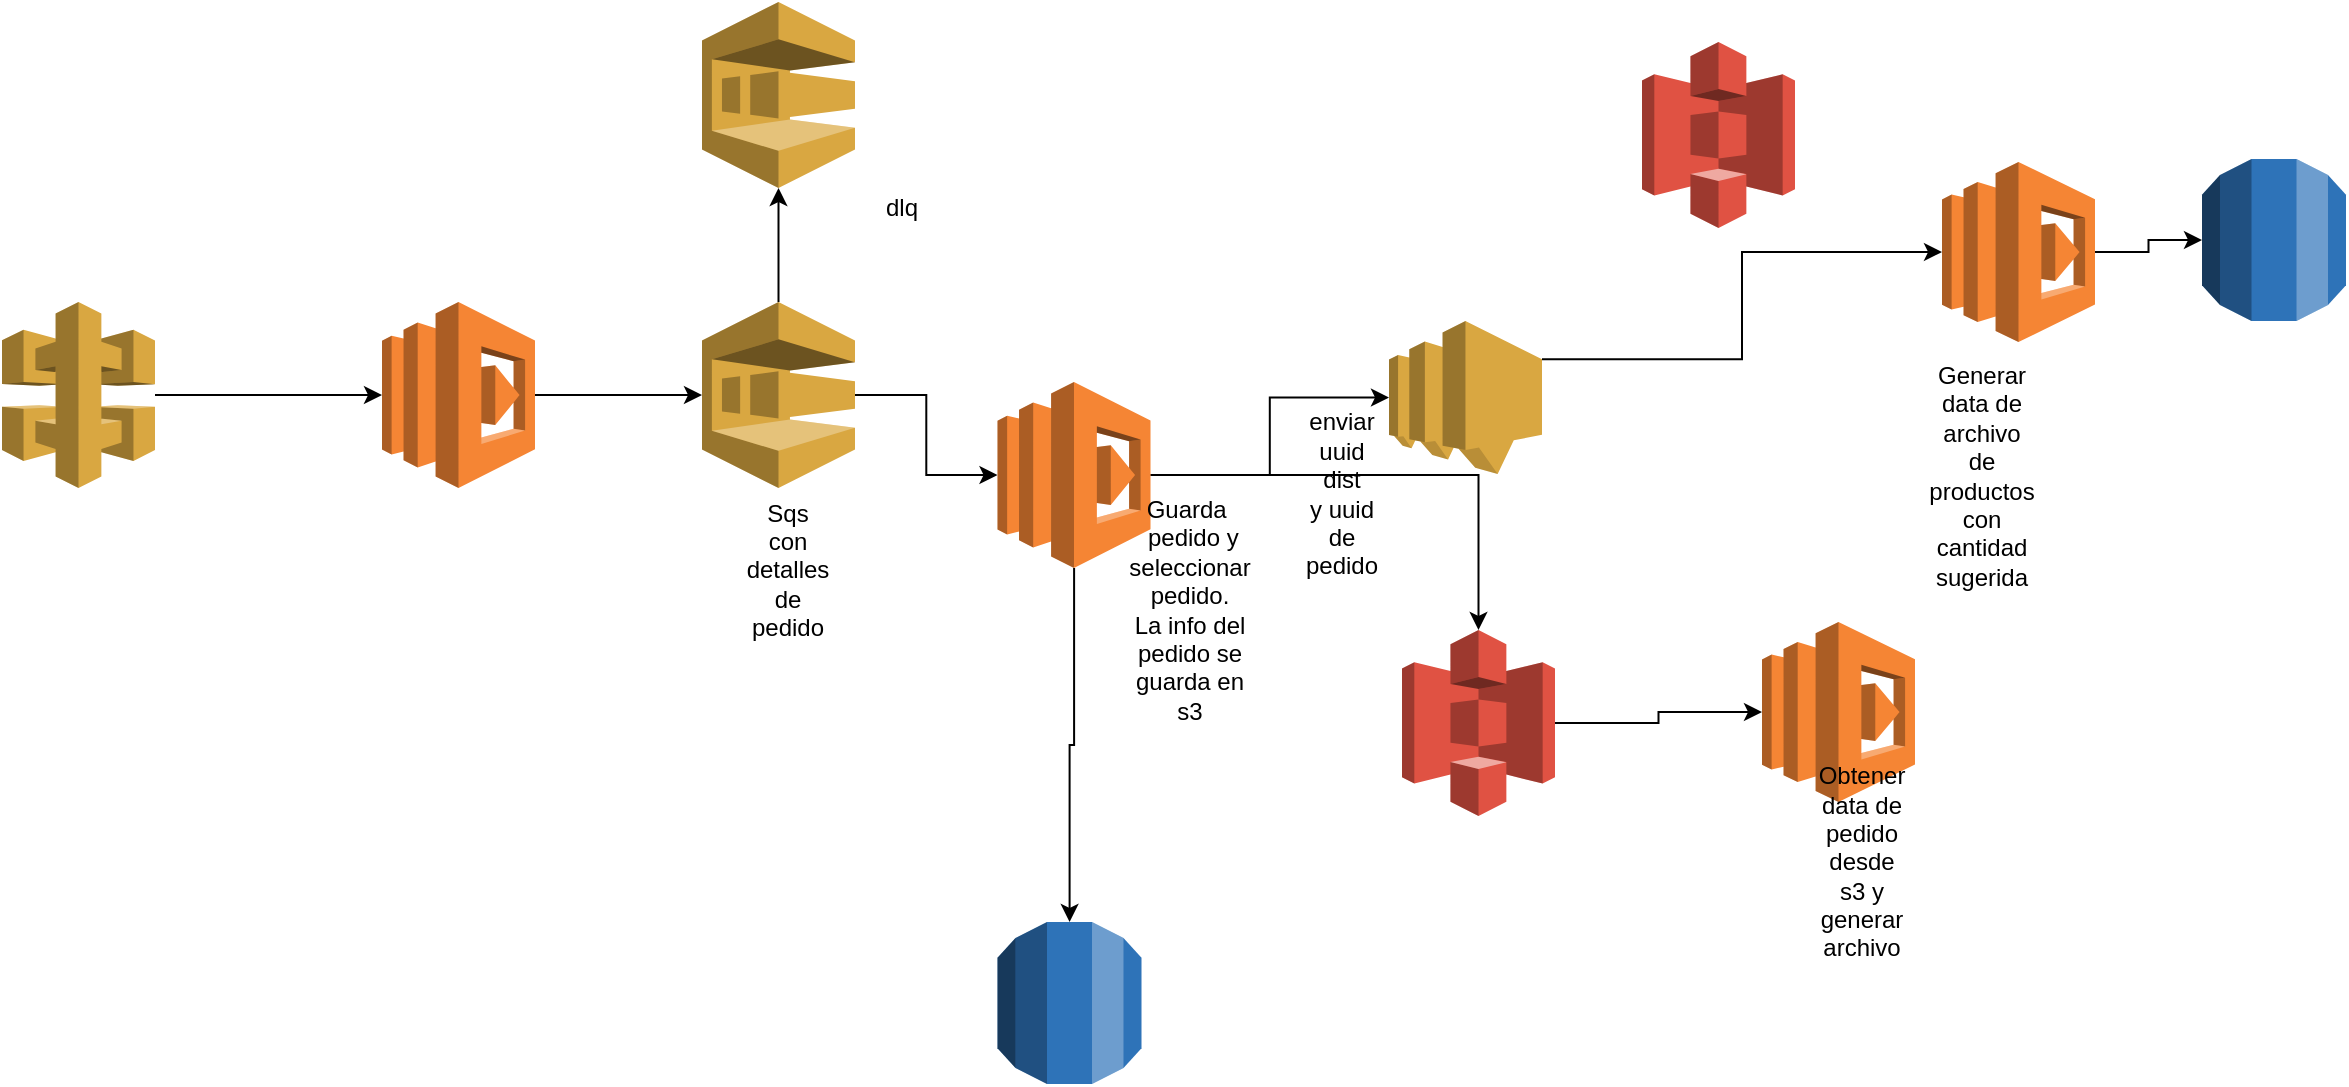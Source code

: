 <mxfile version="14.2.9" type="github">
  <diagram id="r_hhS5hyFo-DhM1qwHpe" name="Page-1">
    <mxGraphModel dx="746" dy="1292" grid="1" gridSize="10" guides="1" tooltips="1" connect="1" arrows="1" fold="1" page="1" pageScale="1" pageWidth="1400" pageHeight="850" math="0" shadow="0">
      <root>
        <mxCell id="0" />
        <mxCell id="1" parent="0" />
        <mxCell id="Ov6ocZPifTRl0TMpJtIu-7" value="" style="edgeStyle=orthogonalEdgeStyle;rounded=0;orthogonalLoop=1;jettySize=auto;html=1;" parent="1" source="Ov6ocZPifTRl0TMpJtIu-2" target="Ov6ocZPifTRl0TMpJtIu-4" edge="1">
          <mxGeometry relative="1" as="geometry" />
        </mxCell>
        <mxCell id="Ov6ocZPifTRl0TMpJtIu-2" value="" style="outlineConnect=0;dashed=0;verticalLabelPosition=bottom;verticalAlign=top;align=center;html=1;shape=mxgraph.aws3.lambda;fillColor=#F58534;gradientColor=none;" parent="1" vertex="1">
          <mxGeometry x="260" y="-670" width="76.5" height="93" as="geometry" />
        </mxCell>
        <mxCell id="Ov6ocZPifTRl0TMpJtIu-3" value="" style="outlineConnect=0;dashed=0;verticalLabelPosition=bottom;verticalAlign=top;align=center;html=1;shape=mxgraph.aws3.rds;fillColor=#2E73B8;gradientColor=none;" parent="1" vertex="1">
          <mxGeometry x="567.75" y="-360" width="72" height="81" as="geometry" />
        </mxCell>
        <mxCell id="Ov6ocZPifTRl0TMpJtIu-10" value="" style="edgeStyle=orthogonalEdgeStyle;rounded=0;orthogonalLoop=1;jettySize=auto;html=1;" parent="1" source="Ov6ocZPifTRl0TMpJtIu-4" target="Ov6ocZPifTRl0TMpJtIu-9" edge="1">
          <mxGeometry relative="1" as="geometry" />
        </mxCell>
        <mxCell id="Ov6ocZPifTRl0TMpJtIu-37" value="" style="edgeStyle=orthogonalEdgeStyle;rounded=0;orthogonalLoop=1;jettySize=auto;html=1;" parent="1" source="Ov6ocZPifTRl0TMpJtIu-4" target="Ov6ocZPifTRl0TMpJtIu-36" edge="1">
          <mxGeometry relative="1" as="geometry" />
        </mxCell>
        <mxCell id="Ov6ocZPifTRl0TMpJtIu-4" value="" style="outlineConnect=0;dashed=0;verticalLabelPosition=bottom;verticalAlign=top;align=center;html=1;shape=mxgraph.aws3.sqs;fillColor=#D9A741;gradientColor=none;" parent="1" vertex="1">
          <mxGeometry x="420" y="-670" width="76.5" height="93" as="geometry" />
        </mxCell>
        <mxCell id="Ov6ocZPifTRl0TMpJtIu-6" value="" style="edgeStyle=orthogonalEdgeStyle;rounded=0;orthogonalLoop=1;jettySize=auto;html=1;" parent="1" source="Ov6ocZPifTRl0TMpJtIu-5" target="Ov6ocZPifTRl0TMpJtIu-2" edge="1">
          <mxGeometry relative="1" as="geometry" />
        </mxCell>
        <mxCell id="Ov6ocZPifTRl0TMpJtIu-5" value="" style="outlineConnect=0;dashed=0;verticalLabelPosition=bottom;verticalAlign=top;align=center;html=1;shape=mxgraph.aws3.api_gateway;fillColor=#D9A741;gradientColor=none;" parent="1" vertex="1">
          <mxGeometry x="70" y="-670" width="76.5" height="93" as="geometry" />
        </mxCell>
        <mxCell id="Ov6ocZPifTRl0TMpJtIu-8" value="Sqs con&lt;br&gt;detalles de pedido" style="text;html=1;strokeColor=none;fillColor=none;align=center;verticalAlign=middle;whiteSpace=wrap;rounded=0;" parent="1" vertex="1">
          <mxGeometry x="443.25" y="-546" width="40" height="20" as="geometry" />
        </mxCell>
        <mxCell id="Ov6ocZPifTRl0TMpJtIu-11" value="" style="edgeStyle=orthogonalEdgeStyle;rounded=0;orthogonalLoop=1;jettySize=auto;html=1;" parent="1" source="Ov6ocZPifTRl0TMpJtIu-9" target="Ov6ocZPifTRl0TMpJtIu-3" edge="1">
          <mxGeometry relative="1" as="geometry" />
        </mxCell>
        <mxCell id="Ov6ocZPifTRl0TMpJtIu-13" value="" style="edgeStyle=orthogonalEdgeStyle;rounded=0;orthogonalLoop=1;jettySize=auto;html=1;" parent="1" source="Ov6ocZPifTRl0TMpJtIu-9" target="Ov6ocZPifTRl0TMpJtIu-12" edge="1">
          <mxGeometry relative="1" as="geometry" />
        </mxCell>
        <mxCell id="Fj0wWxm8Q4NZkvmKnmV2-1" style="edgeStyle=orthogonalEdgeStyle;rounded=0;orthogonalLoop=1;jettySize=auto;html=1;exitX=1;exitY=0.5;exitDx=0;exitDy=0;exitPerimeter=0;" edge="1" parent="1" source="Ov6ocZPifTRl0TMpJtIu-9" target="Ov6ocZPifTRl0TMpJtIu-20">
          <mxGeometry relative="1" as="geometry" />
        </mxCell>
        <mxCell id="Ov6ocZPifTRl0TMpJtIu-9" value="" style="outlineConnect=0;dashed=0;verticalLabelPosition=bottom;verticalAlign=top;align=center;html=1;shape=mxgraph.aws3.lambda;fillColor=#F58534;gradientColor=none;" parent="1" vertex="1">
          <mxGeometry x="567.75" y="-630" width="76.5" height="93" as="geometry" />
        </mxCell>
        <mxCell id="Ov6ocZPifTRl0TMpJtIu-30" style="edgeStyle=orthogonalEdgeStyle;rounded=0;orthogonalLoop=1;jettySize=auto;html=1;exitX=1;exitY=0.25;exitDx=0;exitDy=0;exitPerimeter=0;" parent="1" source="Ov6ocZPifTRl0TMpJtIu-12" target="Ov6ocZPifTRl0TMpJtIu-14" edge="1">
          <mxGeometry relative="1" as="geometry" />
        </mxCell>
        <mxCell id="Ov6ocZPifTRl0TMpJtIu-12" value="" style="outlineConnect=0;dashed=0;verticalLabelPosition=bottom;verticalAlign=top;align=center;html=1;shape=mxgraph.aws3.sns;fillColor=#D9A741;gradientColor=none;" parent="1" vertex="1">
          <mxGeometry x="763.5" y="-660.5" width="76.5" height="76.5" as="geometry" />
        </mxCell>
        <mxCell id="Ov6ocZPifTRl0TMpJtIu-34" style="edgeStyle=orthogonalEdgeStyle;rounded=0;orthogonalLoop=1;jettySize=auto;html=1;exitX=1;exitY=0.5;exitDx=0;exitDy=0;exitPerimeter=0;" parent="1" source="Ov6ocZPifTRl0TMpJtIu-14" target="Ov6ocZPifTRl0TMpJtIu-29" edge="1">
          <mxGeometry relative="1" as="geometry" />
        </mxCell>
        <mxCell id="Ov6ocZPifTRl0TMpJtIu-14" value="" style="outlineConnect=0;dashed=0;verticalLabelPosition=bottom;verticalAlign=top;align=center;html=1;shape=mxgraph.aws3.lambda;fillColor=#F58534;gradientColor=none;" parent="1" vertex="1">
          <mxGeometry x="1040" y="-740" width="76.5" height="90" as="geometry" />
        </mxCell>
        <mxCell id="Ov6ocZPifTRl0TMpJtIu-17" value="Generar data de archivo de productos con cantidad sugerida" style="text;html=1;strokeColor=none;fillColor=none;align=center;verticalAlign=middle;whiteSpace=wrap;rounded=0;" parent="1" vertex="1">
          <mxGeometry x="1040" y="-593.5" width="40" height="20" as="geometry" />
        </mxCell>
        <mxCell id="Ov6ocZPifTRl0TMpJtIu-19" value="enviar uuid dist&lt;br&gt;y uuid de pedido" style="text;html=1;strokeColor=none;fillColor=none;align=center;verticalAlign=middle;whiteSpace=wrap;rounded=0;" parent="1" vertex="1">
          <mxGeometry x="720" y="-584" width="40" height="20" as="geometry" />
        </mxCell>
        <mxCell id="Fj0wWxm8Q4NZkvmKnmV2-2" style="edgeStyle=orthogonalEdgeStyle;rounded=0;orthogonalLoop=1;jettySize=auto;html=1;exitX=1;exitY=0.5;exitDx=0;exitDy=0;exitPerimeter=0;" edge="1" parent="1" source="Ov6ocZPifTRl0TMpJtIu-20" target="Ov6ocZPifTRl0TMpJtIu-25">
          <mxGeometry relative="1" as="geometry" />
        </mxCell>
        <mxCell id="Ov6ocZPifTRl0TMpJtIu-20" value="" style="outlineConnect=0;dashed=0;verticalLabelPosition=bottom;verticalAlign=top;align=center;html=1;shape=mxgraph.aws3.s3;fillColor=#E05243;gradientColor=none;" parent="1" vertex="1">
          <mxGeometry x="770" y="-506" width="76.5" height="93" as="geometry" />
        </mxCell>
        <mxCell id="Ov6ocZPifTRl0TMpJtIu-22" value="" style="outlineConnect=0;dashed=0;verticalLabelPosition=bottom;verticalAlign=top;align=center;html=1;shape=mxgraph.aws3.s3;fillColor=#E05243;gradientColor=none;" parent="1" vertex="1">
          <mxGeometry x="890" y="-800" width="76.5" height="93" as="geometry" />
        </mxCell>
        <mxCell id="Ov6ocZPifTRl0TMpJtIu-24" value="Guarda&amp;nbsp; &amp;nbsp;pedido y seleccionar pedido.&lt;br&gt;La info del pedido se guarda en s3" style="text;html=1;strokeColor=none;fillColor=none;align=center;verticalAlign=middle;whiteSpace=wrap;rounded=0;" parent="1" vertex="1">
          <mxGeometry x="644.25" y="-526" width="40" height="20" as="geometry" />
        </mxCell>
        <mxCell id="Ov6ocZPifTRl0TMpJtIu-25" value="" style="outlineConnect=0;dashed=0;verticalLabelPosition=bottom;verticalAlign=top;align=center;html=1;shape=mxgraph.aws3.lambda;fillColor=#F58534;gradientColor=none;" parent="1" vertex="1">
          <mxGeometry x="950" y="-510" width="76.5" height="90" as="geometry" />
        </mxCell>
        <mxCell id="Ov6ocZPifTRl0TMpJtIu-29" value="" style="outlineConnect=0;dashed=0;verticalLabelPosition=bottom;verticalAlign=top;align=center;html=1;shape=mxgraph.aws3.rds;fillColor=#2E73B8;gradientColor=none;" parent="1" vertex="1">
          <mxGeometry x="1170" y="-741.5" width="72" height="81" as="geometry" />
        </mxCell>
        <mxCell id="Ov6ocZPifTRl0TMpJtIu-35" value="Obtener data de pedido desde s3 y generar archivo" style="text;html=1;strokeColor=none;fillColor=none;align=center;verticalAlign=middle;whiteSpace=wrap;rounded=0;" parent="1" vertex="1">
          <mxGeometry x="980" y="-400" width="40" height="20" as="geometry" />
        </mxCell>
        <mxCell id="Ov6ocZPifTRl0TMpJtIu-36" value="" style="outlineConnect=0;dashed=0;verticalLabelPosition=bottom;verticalAlign=top;align=center;html=1;shape=mxgraph.aws3.sqs;fillColor=#D9A741;gradientColor=none;" parent="1" vertex="1">
          <mxGeometry x="420" y="-820" width="76.5" height="93" as="geometry" />
        </mxCell>
        <mxCell id="Ov6ocZPifTRl0TMpJtIu-38" value="dlq" style="text;html=1;strokeColor=none;fillColor=none;align=center;verticalAlign=middle;whiteSpace=wrap;rounded=0;" parent="1" vertex="1">
          <mxGeometry x="500" y="-727" width="40" height="20" as="geometry" />
        </mxCell>
      </root>
    </mxGraphModel>
  </diagram>
</mxfile>
